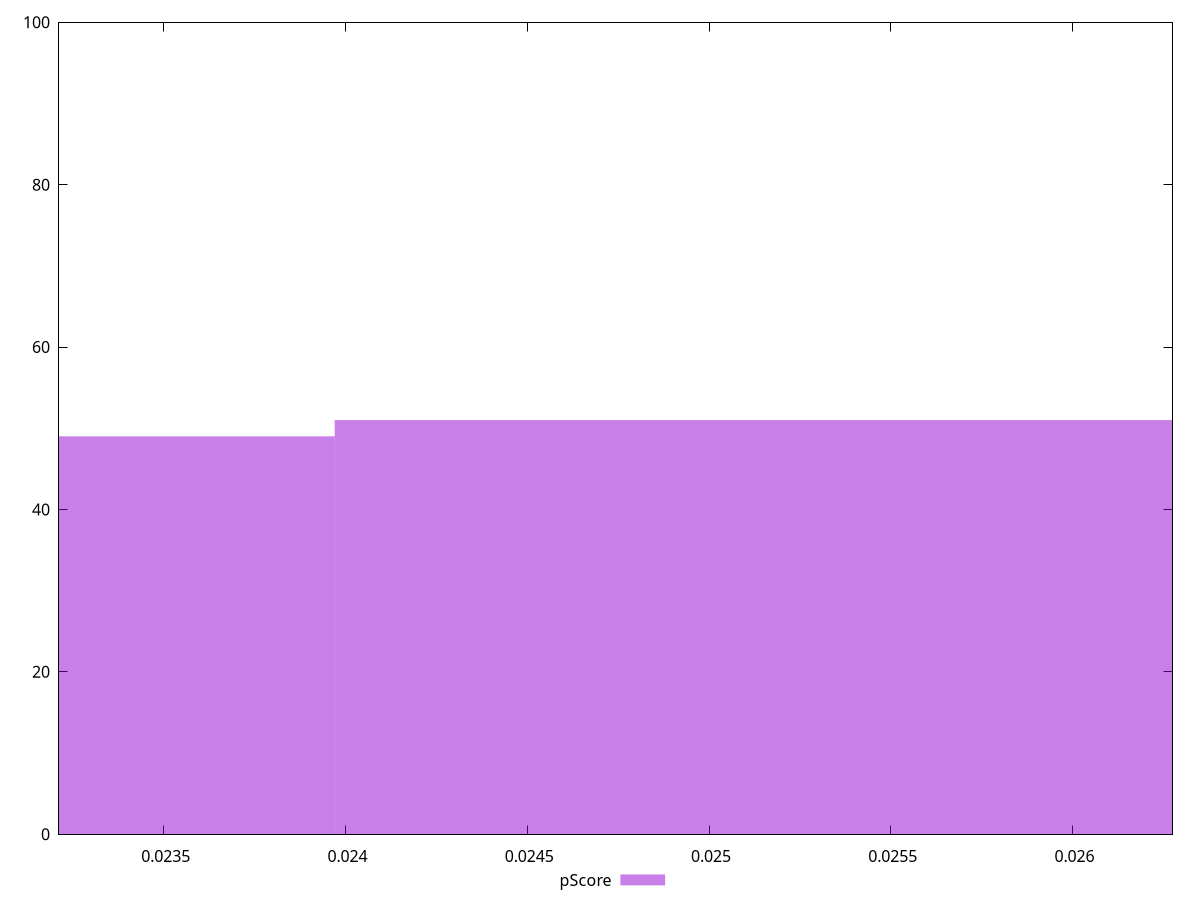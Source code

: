 reset

$pScore <<EOF
0.022126228459454052 49
0.025813933202696395 51
EOF

set key outside below
set boxwidth 0.0036877047432423422
set xrange [0.023211505406845523:0.026275308060336677]
set yrange [0:100]
set trange [0:100]
set style fill transparent solid 0.5 noborder
set terminal svg size 640, 490 enhanced background rgb 'white'
set output "report_00019_2021-02-10T18-14-37.922Z//uses-long-cache-ttl/samples/pages/pScore/histogram.svg"

plot $pScore title "pScore" with boxes

reset
